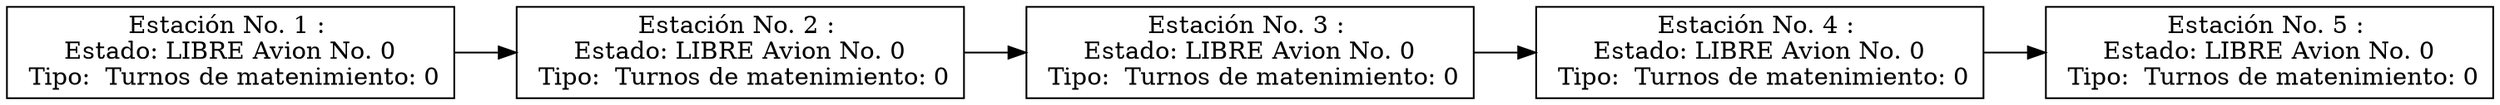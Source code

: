 digraph listamatenimiento {

rankdir=LR; 

node [shape = box] 

nodo1884525363[label="Estación No. 1 : 
Estado: LIBRE Avion No. 0
 Tipo:  Turnos de matenimiento: 0"];
nodo1884525363->nodo1343897739;
nodo1343897739[label="Estación No. 2 : 
Estado: LIBRE Avion No. 0
 Tipo:  Turnos de matenimiento: 0"];
nodo1343897739->nodo942053737;
nodo942053737[label="Estación No. 3 : 
Estado: LIBRE Avion No. 0
 Tipo:  Turnos de matenimiento: 0"];
nodo942053737->nodo1498942888;
nodo1498942888[label="Estación No. 4 : 
Estado: LIBRE Avion No. 0
 Tipo:  Turnos de matenimiento: 0"];
nodo1498942888->nodo897505211;
nodo897505211[label="Estación No. 5 : 
Estado: LIBRE Avion No. 0
 Tipo:  Turnos de matenimiento: 0"];

}
